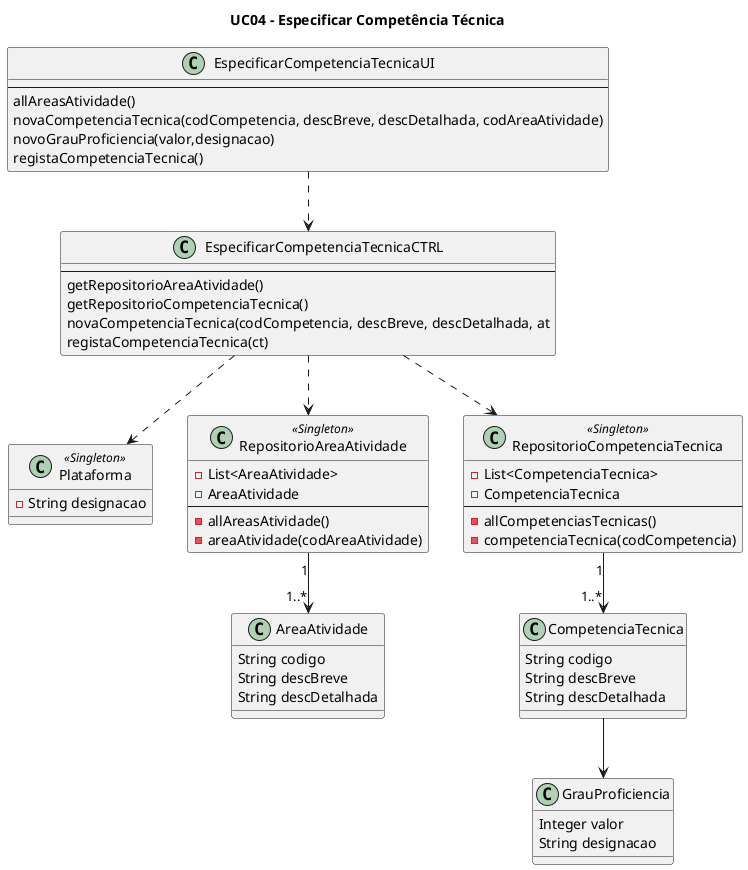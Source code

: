 @startuml
title UC04 - Especificar Competência Técnica

class Plataforma <<Singleton>> {
    -String designacao
}

class EspecificarCompetenciaTecnicaUI{
    --
    allAreasAtividade()
    novaCompetenciaTecnica(codCompetencia, descBreve, descDetalhada, codAreaAtividade)
    novoGrauProficiencia(valor,designacao)
    registaCompetenciaTecnica()
}

class EspecificarCompetenciaTecnicaCTRL{
    --
    getRepositorioAreaAtividade()
    getRepositorioCompetenciaTecnica()
    novaCompetenciaTecnica(codCompetencia, descBreve, descDetalhada, at
    registaCompetenciaTecnica(ct)
}

class AreaAtividade{
    String codigo
    String descBreve
    String descDetalhada
}

class CompetenciaTecnica{
    String codigo
    String descBreve
    String descDetalhada
}

class GrauProficiencia{
    Integer valor
    String designacao
}

class RepositorioAreaAtividade <<Singleton>>{
    -List<AreaAtividade>
    -AreaAtividade
    --
    -allAreasAtividade()
    -areaAtividade(codAreaAtividade)
}

class RepositorioCompetenciaTecnica <<Singleton>>{
    -List<CompetenciaTecnica>
    -CompetenciaTecnica
    --
    -allCompetenciasTecnicas()
    -competenciaTecnica(codCompetencia)
}

EspecificarCompetenciaTecnicaUI ..> EspecificarCompetenciaTecnicaCTRL
EspecificarCompetenciaTecnicaCTRL ..> Plataforma
EspecificarCompetenciaTecnicaCTRL ..> RepositorioAreaAtividade
EspecificarCompetenciaTecnicaCTRL ..> RepositorioCompetenciaTecnica
RepositorioAreaAtividade "1" --> "1..*" AreaAtividade
RepositorioCompetenciaTecnica "1" --> "1..*" CompetenciaTecnica
CompetenciaTecnica --> GrauProficiencia

@enduml
